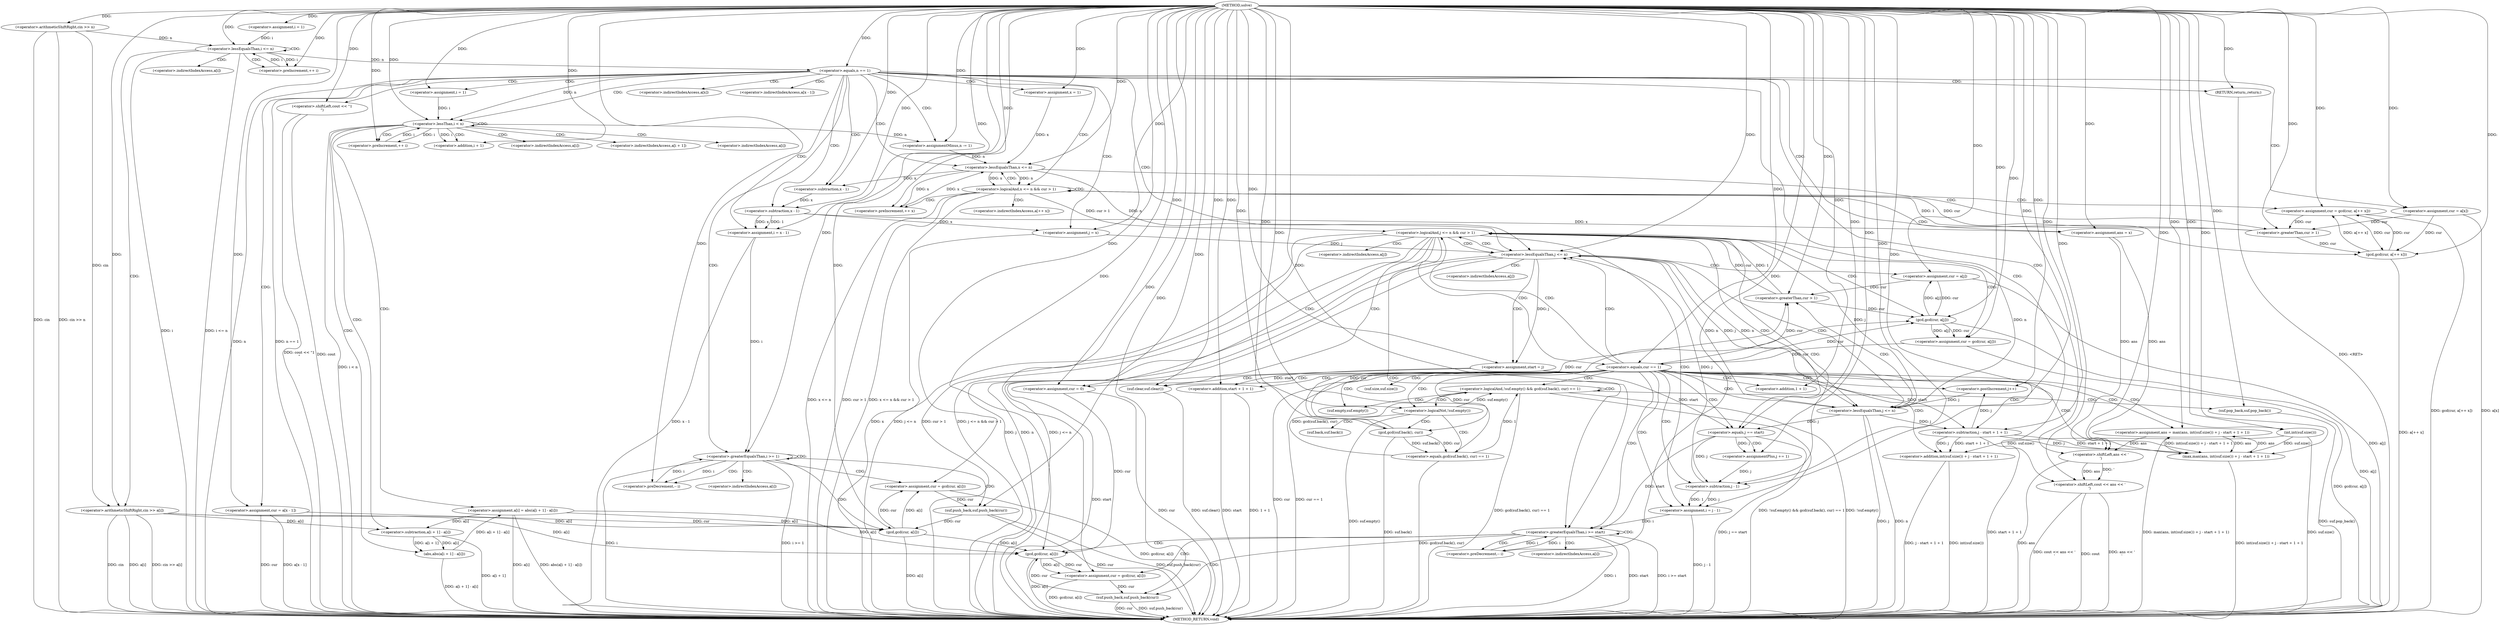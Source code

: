 digraph "solve" {  
"1000103" [label = "(METHOD,solve)" ]
"1000325" [label = "(METHOD_RETURN,void)" ]
"1000105" [label = "(<operator>.arithmeticShiftRight,cin >> n)" ]
"1000158" [label = "(<operator>.assignmentMinus,n -= 1)" ]
"1000162" [label = "(<operator>.assignment,x = 1)" ]
"1000166" [label = "(<operator>.assignment,cur = a[x])" ]
"1000189" [label = "(<operator>.assignment,cur = a[x - 1])" ]
"1000219" [label = "(<operator>.assignment,ans = x)" ]
"1000320" [label = "(<operator>.shiftLeft,cout << ans << '\n')" ]
"1000110" [label = "(<operator>.assignment,i = 1)" ]
"1000113" [label = "(<operator>.lessEqualsThan,i <= n)" ]
"1000116" [label = "(<operator>.preIncrement,++ i)" ]
"1000125" [label = "(<operator>.equals,n == 1)" ]
"1000135" [label = "(<operator>.assignment,i = 1)" ]
"1000138" [label = "(<operator>.lessThan,i < n)" ]
"1000141" [label = "(<operator>.preIncrement,++ i)" ]
"1000172" [label = "(<operator>.logicalAnd,x <= n && cur > 1)" ]
"1000198" [label = "(<operator>.assignment,i = x - 1)" ]
"1000203" [label = "(<operator>.greaterEqualsThan,i >= 1)" ]
"1000206" [label = "(<operator>.preDecrement,-- i)" ]
"1000224" [label = "(<operator>.assignment,j = x)" ]
"1000227" [label = "(<operator>.lessEqualsThan,j <= n)" ]
"1000119" [label = "(<operator>.arithmeticShiftRight,cin >> a[i])" ]
"1000129" [label = "(<operator>.shiftLeft,cout << \"1\n\")" ]
"1000132" [label = "(RETURN,return;,return;)" ]
"1000144" [label = "(<operator>.assignment,a[i] = abs(a[i + 1] - a[i]))" ]
"1000180" [label = "(<operator>.assignment,cur = gcd(cur, a[++ x]))" ]
"1000209" [label = "(<operator>.assignment,cur = gcd(cur, a[i]))" ]
"1000216" [label = "(suf.push_back,suf.push_back(cur))" ]
"1000231" [label = "(<operator>.assignment,cur = a[j])" ]
"1000237" [label = "(<operator>.assignment,start = j)" ]
"1000287" [label = "(suf.clear,suf.clear())" ]
"1000288" [label = "(<operator>.assignment,cur = 0)" ]
"1000322" [label = "(<operator>.shiftLeft,ans << '\n')" ]
"1000173" [label = "(<operator>.lessEqualsThan,x <= n)" ]
"1000176" [label = "(<operator>.greaterThan,cur > 1)" ]
"1000193" [label = "(<operator>.subtraction,x - 1)" ]
"1000200" [label = "(<operator>.subtraction,x - 1)" ]
"1000241" [label = "(<operator>.logicalAnd,j <= n && cur > 1)" ]
"1000292" [label = "(<operator>.equals,j == start)" ]
"1000295" [label = "(<operator>.assignmentPlus,j += 1)" ]
"1000300" [label = "(<operator>.assignment,i = j - 1)" ]
"1000305" [label = "(<operator>.greaterEqualsThan,i >= start)" ]
"1000308" [label = "(<operator>.preDecrement,-- i)" ]
"1000148" [label = "(abs,abs(a[i + 1] - a[i]))" ]
"1000182" [label = "(gcd,gcd(cur, a[++ x]))" ]
"1000211" [label = "(gcd,gcd(cur, a[i]))" ]
"1000249" [label = "(<operator>.assignment,cur = gcd(cur, a[j]))" ]
"1000271" [label = "(<operator>.assignment,ans = max(ans, int(suf.size()) + j - start + 1 + 1))" ]
"1000285" [label = "(<operator>.postIncrement,j++)" ]
"1000311" [label = "(<operator>.assignment,cur = gcd(cur, a[i]))" ]
"1000318" [label = "(suf.push_back,suf.push_back(cur))" ]
"1000149" [label = "(<operator>.subtraction,a[i + 1] - a[i])" ]
"1000242" [label = "(<operator>.lessEqualsThan,j <= n)" ]
"1000245" [label = "(<operator>.greaterThan,cur > 1)" ]
"1000257" [label = "(<operator>.equals,cur == 1)" ]
"1000262" [label = "(<operator>.logicalAnd,!suf.empty() && gcd(suf.back(), cur) == 1)" ]
"1000270" [label = "(suf.pop_back,suf.pop_back())" ]
"1000302" [label = "(<operator>.subtraction,j - 1)" ]
"1000186" [label = "(<operator>.preIncrement,++ x)" ]
"1000251" [label = "(gcd,gcd(cur, a[j]))" ]
"1000273" [label = "(max,max(ans, int(suf.size()) + j - start + 1 + 1))" ]
"1000313" [label = "(gcd,gcd(cur, a[i]))" ]
"1000152" [label = "(<operator>.addition,i + 1)" ]
"1000263" [label = "(<operator>.logicalNot,!suf.empty())" ]
"1000265" [label = "(<operator>.equals,gcd(suf.back(), cur) == 1)" ]
"1000275" [label = "(<operator>.addition,int(suf.size()) + j - start + 1 + 1)" ]
"1000266" [label = "(gcd,gcd(suf.back(), cur))" ]
"1000276" [label = "(int,int(suf.size()))" ]
"1000278" [label = "(<operator>.subtraction,j - start + 1 + 1)" ]
"1000280" [label = "(<operator>.addition,start + 1 + 1)" ]
"1000282" [label = "(<operator>.addition,1 + 1)" ]
"1000168" [label = "(<operator>.indirectIndexAccess,a[x])" ]
"1000191" [label = "(<operator>.indirectIndexAccess,a[x - 1])" ]
"1000121" [label = "(<operator>.indirectIndexAccess,a[i])" ]
"1000145" [label = "(<operator>.indirectIndexAccess,a[i])" ]
"1000233" [label = "(<operator>.indirectIndexAccess,a[j])" ]
"1000184" [label = "(<operator>.indirectIndexAccess,a[++ x])" ]
"1000213" [label = "(<operator>.indirectIndexAccess,a[i])" ]
"1000150" [label = "(<operator>.indirectIndexAccess,a[i + 1])" ]
"1000155" [label = "(<operator>.indirectIndexAccess,a[i])" ]
"1000253" [label = "(<operator>.indirectIndexAccess,a[j])" ]
"1000315" [label = "(<operator>.indirectIndexAccess,a[i])" ]
"1000264" [label = "(suf.empty,suf.empty())" ]
"1000267" [label = "(suf.back,suf.back())" ]
"1000277" [label = "(suf.size,suf.size())" ]
  "1000132" -> "1000325"  [ label = "DDG: <RET>"] 
  "1000105" -> "1000325"  [ label = "DDG: cin"] 
  "1000105" -> "1000325"  [ label = "DDG: cin >> n"] 
  "1000113" -> "1000325"  [ label = "DDG: i"] 
  "1000113" -> "1000325"  [ label = "DDG: i <= n"] 
  "1000125" -> "1000325"  [ label = "DDG: n"] 
  "1000125" -> "1000325"  [ label = "DDG: n == 1"] 
  "1000138" -> "1000325"  [ label = "DDG: i < n"] 
  "1000166" -> "1000325"  [ label = "DDG: a[x]"] 
  "1000172" -> "1000325"  [ label = "DDG: x <= n"] 
  "1000172" -> "1000325"  [ label = "DDG: cur > 1"] 
  "1000172" -> "1000325"  [ label = "DDG: x <= n && cur > 1"] 
  "1000189" -> "1000325"  [ label = "DDG: cur"] 
  "1000189" -> "1000325"  [ label = "DDG: a[x - 1]"] 
  "1000198" -> "1000325"  [ label = "DDG: x - 1"] 
  "1000203" -> "1000325"  [ label = "DDG: i"] 
  "1000203" -> "1000325"  [ label = "DDG: i >= 1"] 
  "1000224" -> "1000325"  [ label = "DDG: x"] 
  "1000227" -> "1000325"  [ label = "DDG: j"] 
  "1000227" -> "1000325"  [ label = "DDG: n"] 
  "1000227" -> "1000325"  [ label = "DDG: j <= n"] 
  "1000231" -> "1000325"  [ label = "DDG: a[j]"] 
  "1000237" -> "1000325"  [ label = "DDG: start"] 
  "1000242" -> "1000325"  [ label = "DDG: j"] 
  "1000242" -> "1000325"  [ label = "DDG: n"] 
  "1000241" -> "1000325"  [ label = "DDG: j <= n"] 
  "1000241" -> "1000325"  [ label = "DDG: cur > 1"] 
  "1000241" -> "1000325"  [ label = "DDG: j <= n && cur > 1"] 
  "1000251" -> "1000325"  [ label = "DDG: a[j]"] 
  "1000249" -> "1000325"  [ label = "DDG: gcd(cur, a[j])"] 
  "1000257" -> "1000325"  [ label = "DDG: cur"] 
  "1000257" -> "1000325"  [ label = "DDG: cur == 1"] 
  "1000263" -> "1000325"  [ label = "DDG: suf.empty()"] 
  "1000262" -> "1000325"  [ label = "DDG: !suf.empty()"] 
  "1000266" -> "1000325"  [ label = "DDG: suf.back()"] 
  "1000265" -> "1000325"  [ label = "DDG: gcd(suf.back(), cur)"] 
  "1000262" -> "1000325"  [ label = "DDG: gcd(suf.back(), cur) == 1"] 
  "1000262" -> "1000325"  [ label = "DDG: !suf.empty() && gcd(suf.back(), cur) == 1"] 
  "1000276" -> "1000325"  [ label = "DDG: suf.size()"] 
  "1000275" -> "1000325"  [ label = "DDG: int(suf.size())"] 
  "1000280" -> "1000325"  [ label = "DDG: start"] 
  "1000280" -> "1000325"  [ label = "DDG: 1 + 1"] 
  "1000278" -> "1000325"  [ label = "DDG: start + 1 + 1"] 
  "1000275" -> "1000325"  [ label = "DDG: j - start + 1 + 1"] 
  "1000273" -> "1000325"  [ label = "DDG: int(suf.size()) + j - start + 1 + 1"] 
  "1000271" -> "1000325"  [ label = "DDG: max(ans, int(suf.size()) + j - start + 1 + 1)"] 
  "1000270" -> "1000325"  [ label = "DDG: suf.pop_back()"] 
  "1000320" -> "1000325"  [ label = "DDG: cout"] 
  "1000322" -> "1000325"  [ label = "DDG: ans"] 
  "1000320" -> "1000325"  [ label = "DDG: ans << '\n'"] 
  "1000320" -> "1000325"  [ label = "DDG: cout << ans << '\n'"] 
  "1000287" -> "1000325"  [ label = "DDG: suf.clear()"] 
  "1000288" -> "1000325"  [ label = "DDG: cur"] 
  "1000292" -> "1000325"  [ label = "DDG: j == start"] 
  "1000300" -> "1000325"  [ label = "DDG: j - 1"] 
  "1000305" -> "1000325"  [ label = "DDG: i"] 
  "1000305" -> "1000325"  [ label = "DDG: start"] 
  "1000305" -> "1000325"  [ label = "DDG: i >= start"] 
  "1000313" -> "1000325"  [ label = "DDG: a[i]"] 
  "1000311" -> "1000325"  [ label = "DDG: gcd(cur, a[i])"] 
  "1000318" -> "1000325"  [ label = "DDG: cur"] 
  "1000318" -> "1000325"  [ label = "DDG: suf.push_back(cur)"] 
  "1000211" -> "1000325"  [ label = "DDG: a[i]"] 
  "1000209" -> "1000325"  [ label = "DDG: gcd(cur, a[i])"] 
  "1000216" -> "1000325"  [ label = "DDG: cur"] 
  "1000216" -> "1000325"  [ label = "DDG: suf.push_back(cur)"] 
  "1000182" -> "1000325"  [ label = "DDG: a[++ x]"] 
  "1000180" -> "1000325"  [ label = "DDG: gcd(cur, a[++ x])"] 
  "1000144" -> "1000325"  [ label = "DDG: a[i]"] 
  "1000149" -> "1000325"  [ label = "DDG: a[i + 1]"] 
  "1000148" -> "1000325"  [ label = "DDG: a[i + 1] - a[i]"] 
  "1000144" -> "1000325"  [ label = "DDG: abs(a[i + 1] - a[i])"] 
  "1000129" -> "1000325"  [ label = "DDG: cout"] 
  "1000129" -> "1000325"  [ label = "DDG: cout << \"1\n\""] 
  "1000119" -> "1000325"  [ label = "DDG: cin"] 
  "1000119" -> "1000325"  [ label = "DDG: a[i]"] 
  "1000119" -> "1000325"  [ label = "DDG: cin >> a[i]"] 
  "1000103" -> "1000158"  [ label = "DDG: "] 
  "1000103" -> "1000162"  [ label = "DDG: "] 
  "1000200" -> "1000219"  [ label = "DDG: x"] 
  "1000103" -> "1000219"  [ label = "DDG: "] 
  "1000103" -> "1000105"  [ label = "DDG: "] 
  "1000103" -> "1000110"  [ label = "DDG: "] 
  "1000103" -> "1000135"  [ label = "DDG: "] 
  "1000138" -> "1000158"  [ label = "DDG: n"] 
  "1000103" -> "1000166"  [ label = "DDG: "] 
  "1000103" -> "1000189"  [ label = "DDG: "] 
  "1000200" -> "1000198"  [ label = "DDG: x"] 
  "1000200" -> "1000198"  [ label = "DDG: 1"] 
  "1000103" -> "1000224"  [ label = "DDG: "] 
  "1000200" -> "1000224"  [ label = "DDG: x"] 
  "1000103" -> "1000320"  [ label = "DDG: "] 
  "1000322" -> "1000320"  [ label = "DDG: '\n'"] 
  "1000322" -> "1000320"  [ label = "DDG: ans"] 
  "1000110" -> "1000113"  [ label = "DDG: i"] 
  "1000116" -> "1000113"  [ label = "DDG: i"] 
  "1000103" -> "1000113"  [ label = "DDG: "] 
  "1000105" -> "1000113"  [ label = "DDG: n"] 
  "1000113" -> "1000116"  [ label = "DDG: i"] 
  "1000103" -> "1000116"  [ label = "DDG: "] 
  "1000113" -> "1000125"  [ label = "DDG: n"] 
  "1000103" -> "1000125"  [ label = "DDG: "] 
  "1000103" -> "1000132"  [ label = "DDG: "] 
  "1000135" -> "1000138"  [ label = "DDG: i"] 
  "1000141" -> "1000138"  [ label = "DDG: i"] 
  "1000103" -> "1000138"  [ label = "DDG: "] 
  "1000125" -> "1000138"  [ label = "DDG: n"] 
  "1000103" -> "1000141"  [ label = "DDG: "] 
  "1000138" -> "1000141"  [ label = "DDG: i"] 
  "1000148" -> "1000144"  [ label = "DDG: a[i + 1] - a[i]"] 
  "1000173" -> "1000172"  [ label = "DDG: x"] 
  "1000173" -> "1000172"  [ label = "DDG: n"] 
  "1000176" -> "1000172"  [ label = "DDG: 1"] 
  "1000176" -> "1000172"  [ label = "DDG: cur"] 
  "1000182" -> "1000180"  [ label = "DDG: cur"] 
  "1000182" -> "1000180"  [ label = "DDG: a[++ x]"] 
  "1000103" -> "1000198"  [ label = "DDG: "] 
  "1000198" -> "1000203"  [ label = "DDG: i"] 
  "1000206" -> "1000203"  [ label = "DDG: i"] 
  "1000103" -> "1000203"  [ label = "DDG: "] 
  "1000203" -> "1000206"  [ label = "DDG: i"] 
  "1000103" -> "1000206"  [ label = "DDG: "] 
  "1000211" -> "1000209"  [ label = "DDG: cur"] 
  "1000211" -> "1000209"  [ label = "DDG: a[i]"] 
  "1000224" -> "1000227"  [ label = "DDG: j"] 
  "1000302" -> "1000227"  [ label = "DDG: j"] 
  "1000103" -> "1000227"  [ label = "DDG: "] 
  "1000173" -> "1000227"  [ label = "DDG: n"] 
  "1000242" -> "1000227"  [ label = "DDG: n"] 
  "1000251" -> "1000231"  [ label = "DDG: a[j]"] 
  "1000227" -> "1000237"  [ label = "DDG: j"] 
  "1000103" -> "1000237"  [ label = "DDG: "] 
  "1000103" -> "1000287"  [ label = "DDG: "] 
  "1000103" -> "1000288"  [ label = "DDG: "] 
  "1000219" -> "1000322"  [ label = "DDG: ans"] 
  "1000271" -> "1000322"  [ label = "DDG: ans"] 
  "1000103" -> "1000322"  [ label = "DDG: "] 
  "1000105" -> "1000119"  [ label = "DDG: cin"] 
  "1000103" -> "1000119"  [ label = "DDG: "] 
  "1000103" -> "1000129"  [ label = "DDG: "] 
  "1000162" -> "1000173"  [ label = "DDG: x"] 
  "1000186" -> "1000173"  [ label = "DDG: x"] 
  "1000103" -> "1000173"  [ label = "DDG: "] 
  "1000158" -> "1000173"  [ label = "DDG: n"] 
  "1000166" -> "1000176"  [ label = "DDG: cur"] 
  "1000180" -> "1000176"  [ label = "DDG: cur"] 
  "1000103" -> "1000176"  [ label = "DDG: "] 
  "1000103" -> "1000180"  [ label = "DDG: "] 
  "1000173" -> "1000193"  [ label = "DDG: x"] 
  "1000103" -> "1000193"  [ label = "DDG: "] 
  "1000193" -> "1000200"  [ label = "DDG: x"] 
  "1000103" -> "1000200"  [ label = "DDG: "] 
  "1000103" -> "1000209"  [ label = "DDG: "] 
  "1000209" -> "1000216"  [ label = "DDG: cur"] 
  "1000103" -> "1000216"  [ label = "DDG: "] 
  "1000103" -> "1000231"  [ label = "DDG: "] 
  "1000103" -> "1000295"  [ label = "DDG: "] 
  "1000302" -> "1000300"  [ label = "DDG: j"] 
  "1000302" -> "1000300"  [ label = "DDG: 1"] 
  "1000149" -> "1000148"  [ label = "DDG: a[i]"] 
  "1000149" -> "1000148"  [ label = "DDG: a[i + 1]"] 
  "1000166" -> "1000182"  [ label = "DDG: cur"] 
  "1000176" -> "1000182"  [ label = "DDG: cur"] 
  "1000180" -> "1000182"  [ label = "DDG: cur"] 
  "1000103" -> "1000182"  [ label = "DDG: "] 
  "1000189" -> "1000211"  [ label = "DDG: cur"] 
  "1000216" -> "1000211"  [ label = "DDG: cur"] 
  "1000103" -> "1000211"  [ label = "DDG: "] 
  "1000144" -> "1000211"  [ label = "DDG: a[i]"] 
  "1000119" -> "1000211"  [ label = "DDG: a[i]"] 
  "1000242" -> "1000241"  [ label = "DDG: j"] 
  "1000242" -> "1000241"  [ label = "DDG: n"] 
  "1000172" -> "1000241"  [ label = "DDG: cur > 1"] 
  "1000245" -> "1000241"  [ label = "DDG: 1"] 
  "1000245" -> "1000241"  [ label = "DDG: cur"] 
  "1000251" -> "1000249"  [ label = "DDG: a[j]"] 
  "1000251" -> "1000249"  [ label = "DDG: cur"] 
  "1000273" -> "1000271"  [ label = "DDG: ans"] 
  "1000273" -> "1000271"  [ label = "DDG: int(suf.size()) + j - start + 1 + 1"] 
  "1000242" -> "1000292"  [ label = "DDG: j"] 
  "1000103" -> "1000292"  [ label = "DDG: "] 
  "1000237" -> "1000292"  [ label = "DDG: start"] 
  "1000292" -> "1000295"  [ label = "DDG: j"] 
  "1000103" -> "1000300"  [ label = "DDG: "] 
  "1000300" -> "1000305"  [ label = "DDG: i"] 
  "1000308" -> "1000305"  [ label = "DDG: i"] 
  "1000103" -> "1000305"  [ label = "DDG: "] 
  "1000292" -> "1000305"  [ label = "DDG: start"] 
  "1000305" -> "1000308"  [ label = "DDG: i"] 
  "1000103" -> "1000308"  [ label = "DDG: "] 
  "1000313" -> "1000311"  [ label = "DDG: a[i]"] 
  "1000313" -> "1000311"  [ label = "DDG: cur"] 
  "1000144" -> "1000149"  [ label = "DDG: a[i]"] 
  "1000119" -> "1000149"  [ label = "DDG: a[i]"] 
  "1000285" -> "1000242"  [ label = "DDG: j"] 
  "1000103" -> "1000242"  [ label = "DDG: "] 
  "1000227" -> "1000242"  [ label = "DDG: j"] 
  "1000227" -> "1000242"  [ label = "DDG: n"] 
  "1000231" -> "1000245"  [ label = "DDG: cur"] 
  "1000257" -> "1000245"  [ label = "DDG: cur"] 
  "1000266" -> "1000245"  [ label = "DDG: cur"] 
  "1000103" -> "1000245"  [ label = "DDG: "] 
  "1000103" -> "1000249"  [ label = "DDG: "] 
  "1000103" -> "1000270"  [ label = "DDG: "] 
  "1000103" -> "1000271"  [ label = "DDG: "] 
  "1000278" -> "1000285"  [ label = "DDG: j"] 
  "1000103" -> "1000285"  [ label = "DDG: "] 
  "1000292" -> "1000302"  [ label = "DDG: j"] 
  "1000295" -> "1000302"  [ label = "DDG: j"] 
  "1000103" -> "1000302"  [ label = "DDG: "] 
  "1000103" -> "1000311"  [ label = "DDG: "] 
  "1000311" -> "1000318"  [ label = "DDG: cur"] 
  "1000103" -> "1000318"  [ label = "DDG: "] 
  "1000173" -> "1000186"  [ label = "DDG: x"] 
  "1000103" -> "1000186"  [ label = "DDG: "] 
  "1000231" -> "1000251"  [ label = "DDG: cur"] 
  "1000245" -> "1000251"  [ label = "DDG: cur"] 
  "1000257" -> "1000251"  [ label = "DDG: cur"] 
  "1000266" -> "1000251"  [ label = "DDG: cur"] 
  "1000103" -> "1000251"  [ label = "DDG: "] 
  "1000249" -> "1000257"  [ label = "DDG: cur"] 
  "1000103" -> "1000257"  [ label = "DDG: "] 
  "1000263" -> "1000262"  [ label = "DDG: suf.empty()"] 
  "1000265" -> "1000262"  [ label = "DDG: 1"] 
  "1000265" -> "1000262"  [ label = "DDG: gcd(suf.back(), cur)"] 
  "1000219" -> "1000273"  [ label = "DDG: ans"] 
  "1000271" -> "1000273"  [ label = "DDG: ans"] 
  "1000103" -> "1000273"  [ label = "DDG: "] 
  "1000278" -> "1000273"  [ label = "DDG: j"] 
  "1000278" -> "1000273"  [ label = "DDG: start + 1 + 1"] 
  "1000276" -> "1000273"  [ label = "DDG: suf.size()"] 
  "1000288" -> "1000313"  [ label = "DDG: cur"] 
  "1000318" -> "1000313"  [ label = "DDG: cur"] 
  "1000103" -> "1000313"  [ label = "DDG: "] 
  "1000211" -> "1000313"  [ label = "DDG: a[i]"] 
  "1000144" -> "1000313"  [ label = "DDG: a[i]"] 
  "1000119" -> "1000313"  [ label = "DDG: a[i]"] 
  "1000138" -> "1000152"  [ label = "DDG: i"] 
  "1000103" -> "1000152"  [ label = "DDG: "] 
  "1000103" -> "1000263"  [ label = "DDG: "] 
  "1000266" -> "1000265"  [ label = "DDG: suf.back()"] 
  "1000266" -> "1000265"  [ label = "DDG: cur"] 
  "1000103" -> "1000265"  [ label = "DDG: "] 
  "1000276" -> "1000275"  [ label = "DDG: suf.size()"] 
  "1000278" -> "1000275"  [ label = "DDG: j"] 
  "1000278" -> "1000275"  [ label = "DDG: start + 1 + 1"] 
  "1000103" -> "1000266"  [ label = "DDG: "] 
  "1000257" -> "1000266"  [ label = "DDG: cur"] 
  "1000103" -> "1000276"  [ label = "DDG: "] 
  "1000242" -> "1000278"  [ label = "DDG: j"] 
  "1000103" -> "1000278"  [ label = "DDG: "] 
  "1000237" -> "1000278"  [ label = "DDG: start"] 
  "1000237" -> "1000280"  [ label = "DDG: start"] 
  "1000103" -> "1000280"  [ label = "DDG: "] 
  "1000103" -> "1000282"  [ label = "DDG: "] 
  "1000113" -> "1000116"  [ label = "CDG: "] 
  "1000113" -> "1000119"  [ label = "CDG: "] 
  "1000113" -> "1000121"  [ label = "CDG: "] 
  "1000113" -> "1000113"  [ label = "CDG: "] 
  "1000125" -> "1000200"  [ label = "CDG: "] 
  "1000125" -> "1000191"  [ label = "CDG: "] 
  "1000125" -> "1000227"  [ label = "CDG: "] 
  "1000125" -> "1000166"  [ label = "CDG: "] 
  "1000125" -> "1000219"  [ label = "CDG: "] 
  "1000125" -> "1000132"  [ label = "CDG: "] 
  "1000125" -> "1000224"  [ label = "CDG: "] 
  "1000125" -> "1000320"  [ label = "CDG: "] 
  "1000125" -> "1000198"  [ label = "CDG: "] 
  "1000125" -> "1000138"  [ label = "CDG: "] 
  "1000125" -> "1000135"  [ label = "CDG: "] 
  "1000125" -> "1000172"  [ label = "CDG: "] 
  "1000125" -> "1000189"  [ label = "CDG: "] 
  "1000125" -> "1000168"  [ label = "CDG: "] 
  "1000125" -> "1000203"  [ label = "CDG: "] 
  "1000125" -> "1000173"  [ label = "CDG: "] 
  "1000125" -> "1000158"  [ label = "CDG: "] 
  "1000125" -> "1000129"  [ label = "CDG: "] 
  "1000125" -> "1000193"  [ label = "CDG: "] 
  "1000125" -> "1000162"  [ label = "CDG: "] 
  "1000125" -> "1000322"  [ label = "CDG: "] 
  "1000138" -> "1000141"  [ label = "CDG: "] 
  "1000138" -> "1000150"  [ label = "CDG: "] 
  "1000138" -> "1000148"  [ label = "CDG: "] 
  "1000138" -> "1000144"  [ label = "CDG: "] 
  "1000138" -> "1000149"  [ label = "CDG: "] 
  "1000138" -> "1000145"  [ label = "CDG: "] 
  "1000138" -> "1000138"  [ label = "CDG: "] 
  "1000138" -> "1000152"  [ label = "CDG: "] 
  "1000138" -> "1000155"  [ label = "CDG: "] 
  "1000172" -> "1000182"  [ label = "CDG: "] 
  "1000172" -> "1000180"  [ label = "CDG: "] 
  "1000172" -> "1000186"  [ label = "CDG: "] 
  "1000172" -> "1000172"  [ label = "CDG: "] 
  "1000172" -> "1000173"  [ label = "CDG: "] 
  "1000172" -> "1000184"  [ label = "CDG: "] 
  "1000203" -> "1000211"  [ label = "CDG: "] 
  "1000203" -> "1000216"  [ label = "CDG: "] 
  "1000203" -> "1000206"  [ label = "CDG: "] 
  "1000203" -> "1000213"  [ label = "CDG: "] 
  "1000203" -> "1000203"  [ label = "CDG: "] 
  "1000203" -> "1000209"  [ label = "CDG: "] 
  "1000227" -> "1000233"  [ label = "CDG: "] 
  "1000227" -> "1000242"  [ label = "CDG: "] 
  "1000227" -> "1000237"  [ label = "CDG: "] 
  "1000227" -> "1000231"  [ label = "CDG: "] 
  "1000227" -> "1000241"  [ label = "CDG: "] 
  "1000173" -> "1000176"  [ label = "CDG: "] 
  "1000241" -> "1000305"  [ label = "CDG: "] 
  "1000241" -> "1000227"  [ label = "CDG: "] 
  "1000241" -> "1000302"  [ label = "CDG: "] 
  "1000241" -> "1000251"  [ label = "CDG: "] 
  "1000241" -> "1000300"  [ label = "CDG: "] 
  "1000241" -> "1000288"  [ label = "CDG: "] 
  "1000241" -> "1000292"  [ label = "CDG: "] 
  "1000241" -> "1000253"  [ label = "CDG: "] 
  "1000241" -> "1000249"  [ label = "CDG: "] 
  "1000241" -> "1000257"  [ label = "CDG: "] 
  "1000241" -> "1000287"  [ label = "CDG: "] 
  "1000292" -> "1000295"  [ label = "CDG: "] 
  "1000305" -> "1000305"  [ label = "CDG: "] 
  "1000305" -> "1000315"  [ label = "CDG: "] 
  "1000305" -> "1000313"  [ label = "CDG: "] 
  "1000305" -> "1000318"  [ label = "CDG: "] 
  "1000305" -> "1000308"  [ label = "CDG: "] 
  "1000305" -> "1000311"  [ label = "CDG: "] 
  "1000242" -> "1000245"  [ label = "CDG: "] 
  "1000257" -> "1000285"  [ label = "CDG: "] 
  "1000257" -> "1000276"  [ label = "CDG: "] 
  "1000257" -> "1000277"  [ label = "CDG: "] 
  "1000257" -> "1000282"  [ label = "CDG: "] 
  "1000257" -> "1000242"  [ label = "CDG: "] 
  "1000257" -> "1000273"  [ label = "CDG: "] 
  "1000257" -> "1000263"  [ label = "CDG: "] 
  "1000257" -> "1000262"  [ label = "CDG: "] 
  "1000257" -> "1000271"  [ label = "CDG: "] 
  "1000257" -> "1000280"  [ label = "CDG: "] 
  "1000257" -> "1000278"  [ label = "CDG: "] 
  "1000257" -> "1000241"  [ label = "CDG: "] 
  "1000257" -> "1000264"  [ label = "CDG: "] 
  "1000257" -> "1000275"  [ label = "CDG: "] 
  "1000257" -> "1000305"  [ label = "CDG: "] 
  "1000257" -> "1000227"  [ label = "CDG: "] 
  "1000257" -> "1000302"  [ label = "CDG: "] 
  "1000257" -> "1000300"  [ label = "CDG: "] 
  "1000257" -> "1000288"  [ label = "CDG: "] 
  "1000257" -> "1000292"  [ label = "CDG: "] 
  "1000257" -> "1000287"  [ label = "CDG: "] 
  "1000262" -> "1000270"  [ label = "CDG: "] 
  "1000262" -> "1000263"  [ label = "CDG: "] 
  "1000262" -> "1000262"  [ label = "CDG: "] 
  "1000262" -> "1000264"  [ label = "CDG: "] 
  "1000263" -> "1000265"  [ label = "CDG: "] 
  "1000263" -> "1000266"  [ label = "CDG: "] 
  "1000263" -> "1000267"  [ label = "CDG: "] 
}
